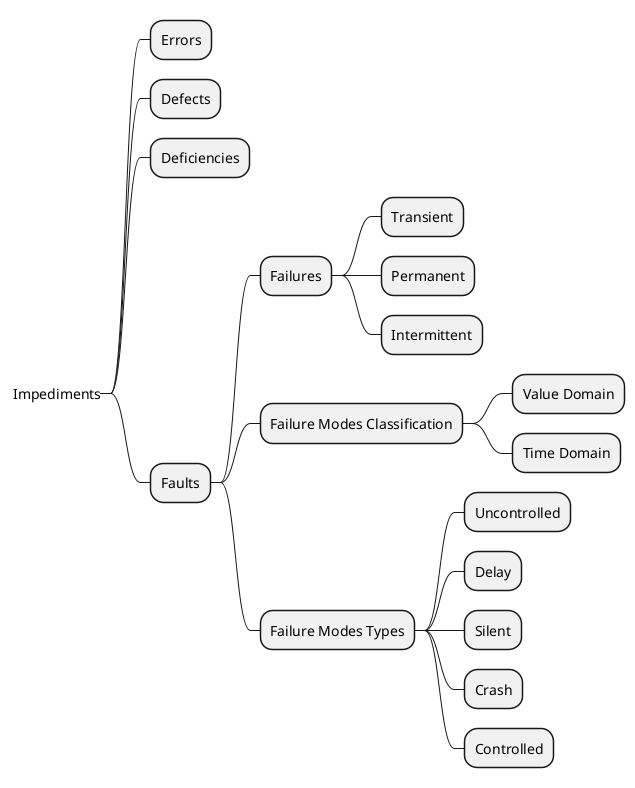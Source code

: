 @startmindmap Impediments
+_ Impediments
++ Errors
++ Defects
++ Deficiencies
++ Faults
+++ Failures
++++ Transient
++++ Permanent
++++ Intermittent
+++ Failure Modes Classification
++++ Value Domain
++++ Time Domain
+++ Failure Modes Types
++++ Uncontrolled
++++ Delay
++++ Silent
++++ Crash
++++ Controlled
@endmindmap
